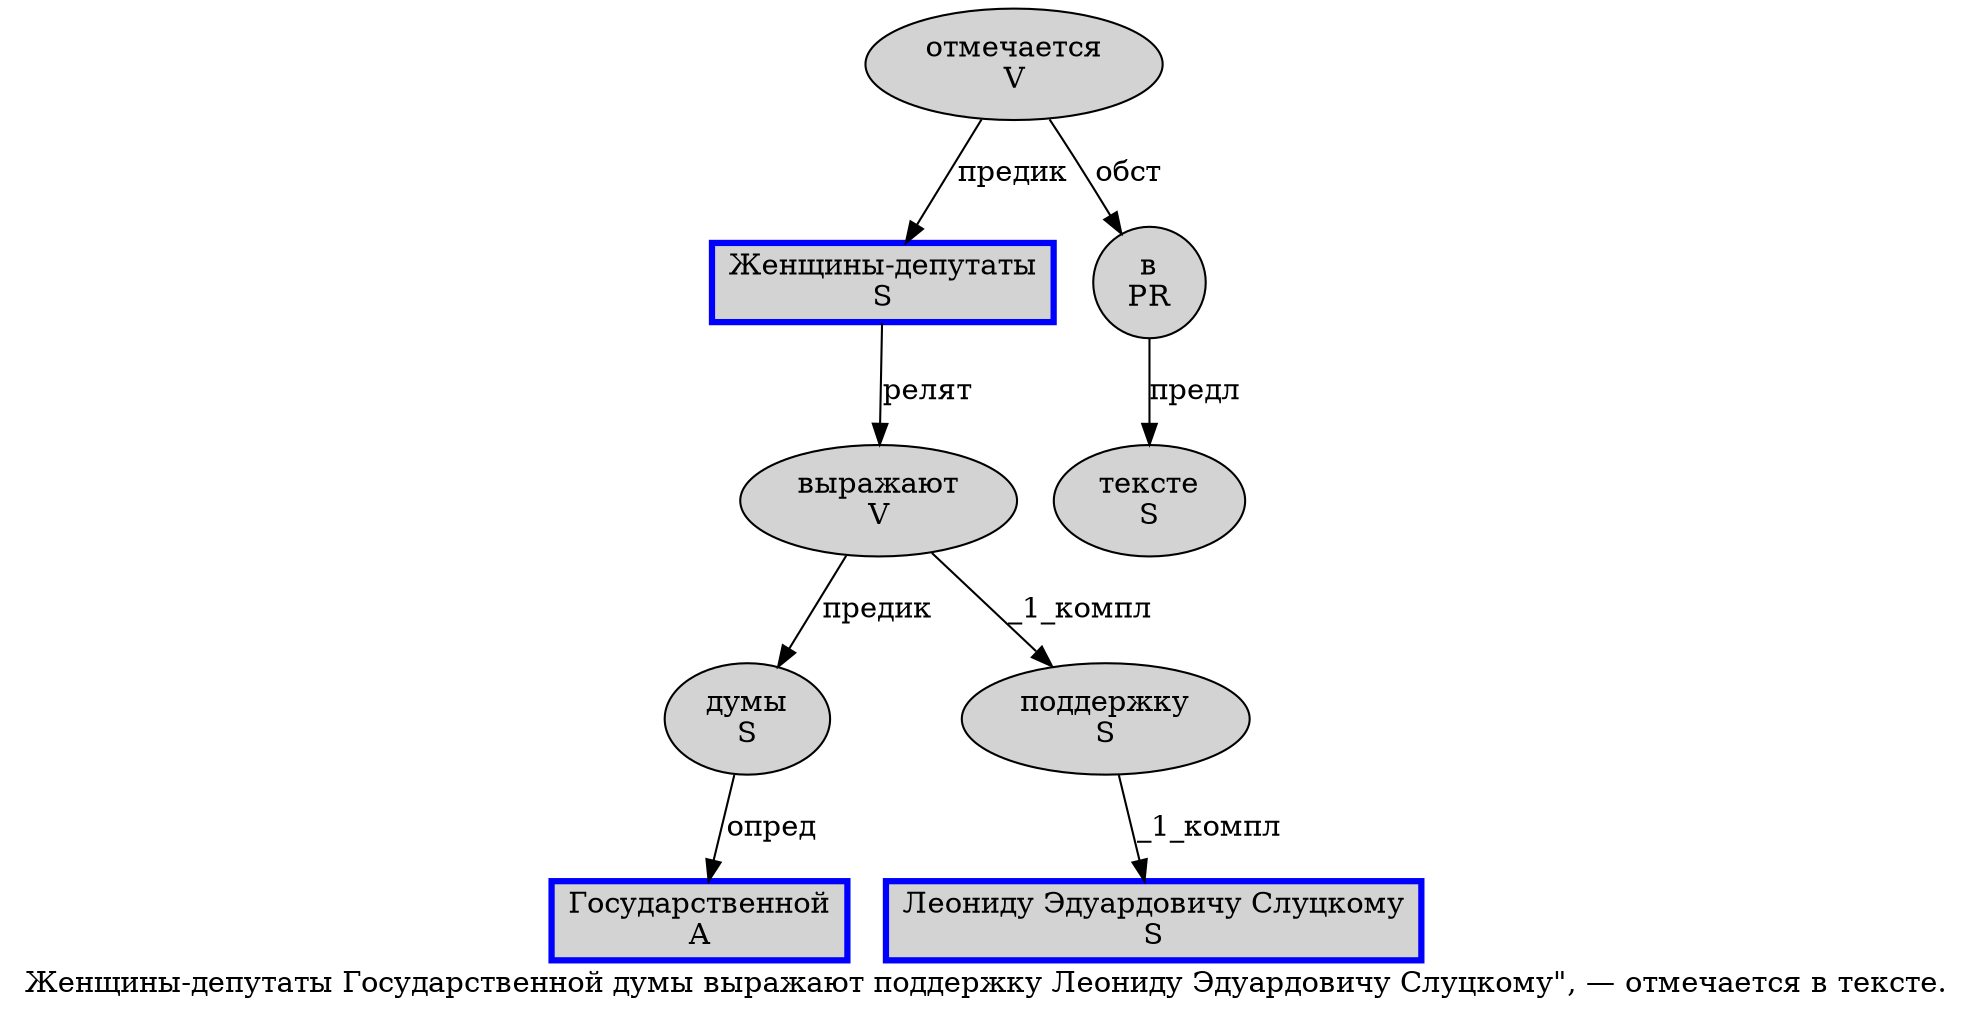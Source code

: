 digraph SENTENCE_106 {
	graph [label="Женщины-депутаты Государственной думы выражают поддержку Леониду Эдуардовичу Слуцкому\", — отмечается в тексте."]
	node [style=filled]
		0 [label="Женщины-депутаты
S" color=blue fillcolor=lightgray penwidth=3 shape=box]
		1 [label="Государственной
A" color=blue fillcolor=lightgray penwidth=3 shape=box]
		2 [label="думы
S" color="" fillcolor=lightgray penwidth=1 shape=ellipse]
		3 [label="выражают
V" color="" fillcolor=lightgray penwidth=1 shape=ellipse]
		4 [label="поддержку
S" color="" fillcolor=lightgray penwidth=1 shape=ellipse]
		5 [label="Леониду Эдуардовичу Слуцкому
S" color=blue fillcolor=lightgray penwidth=3 shape=box]
		9 [label="отмечается
V" color="" fillcolor=lightgray penwidth=1 shape=ellipse]
		10 [label="в
PR" color="" fillcolor=lightgray penwidth=1 shape=ellipse]
		11 [label="тексте
S" color="" fillcolor=lightgray penwidth=1 shape=ellipse]
			9 -> 0 [label="предик"]
			9 -> 10 [label="обст"]
			2 -> 1 [label="опред"]
			4 -> 5 [label="_1_компл"]
			10 -> 11 [label="предл"]
			3 -> 2 [label="предик"]
			3 -> 4 [label="_1_компл"]
			0 -> 3 [label="релят"]
}